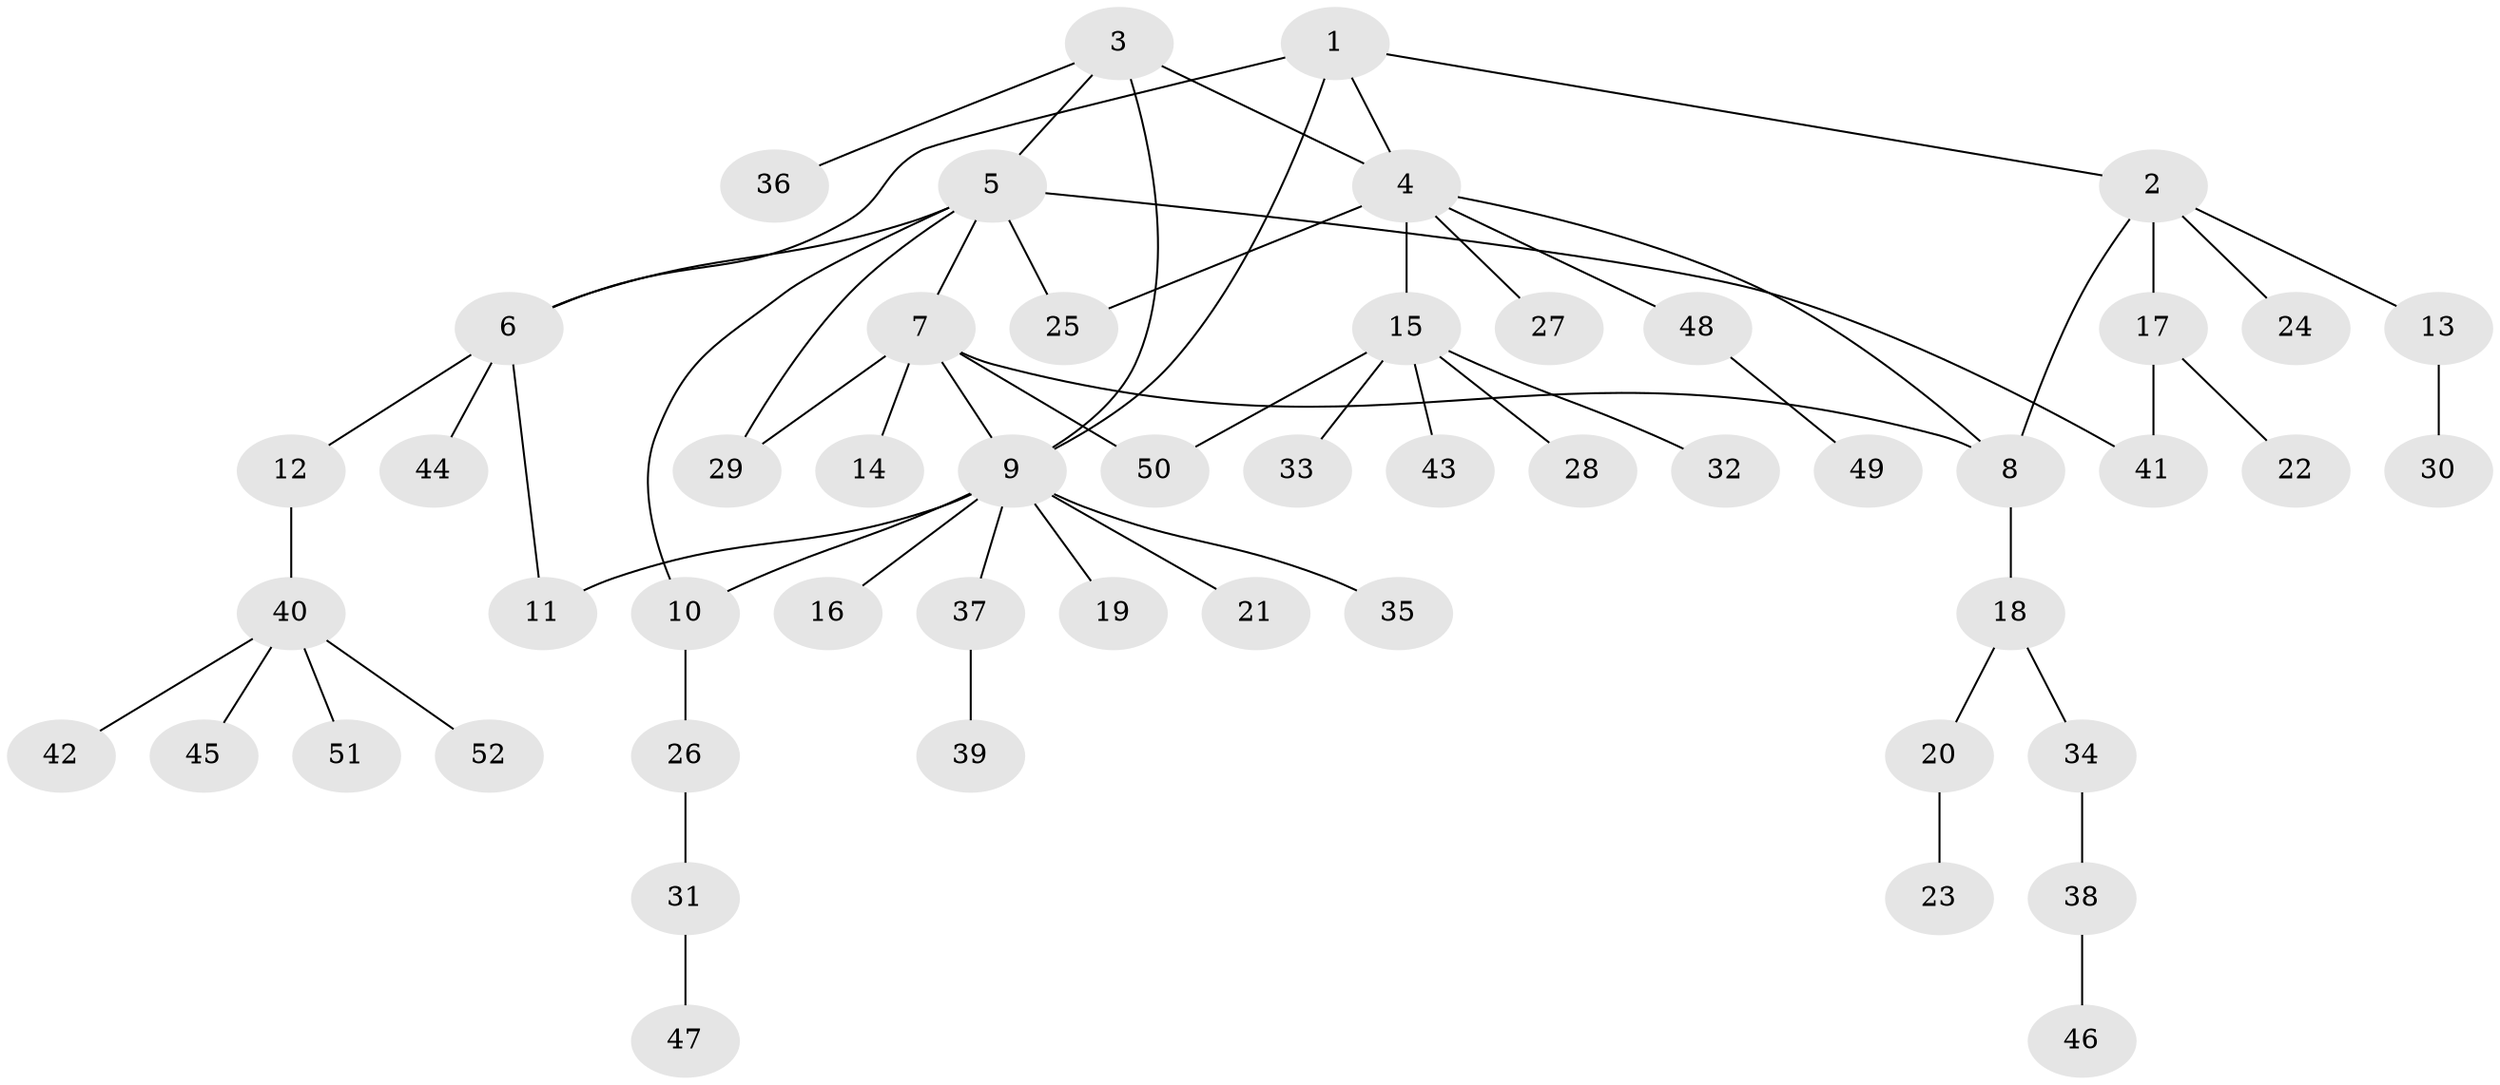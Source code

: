 // Generated by graph-tools (version 1.1) at 2025/11/02/27/25 16:11:30]
// undirected, 52 vertices, 62 edges
graph export_dot {
graph [start="1"]
  node [color=gray90,style=filled];
  1;
  2;
  3;
  4;
  5;
  6;
  7;
  8;
  9;
  10;
  11;
  12;
  13;
  14;
  15;
  16;
  17;
  18;
  19;
  20;
  21;
  22;
  23;
  24;
  25;
  26;
  27;
  28;
  29;
  30;
  31;
  32;
  33;
  34;
  35;
  36;
  37;
  38;
  39;
  40;
  41;
  42;
  43;
  44;
  45;
  46;
  47;
  48;
  49;
  50;
  51;
  52;
  1 -- 2;
  1 -- 4;
  1 -- 6;
  1 -- 9;
  2 -- 8;
  2 -- 13;
  2 -- 17;
  2 -- 24;
  3 -- 4;
  3 -- 5;
  3 -- 9;
  3 -- 36;
  4 -- 8;
  4 -- 15;
  4 -- 25;
  4 -- 27;
  4 -- 48;
  5 -- 6;
  5 -- 7;
  5 -- 10;
  5 -- 25;
  5 -- 29;
  5 -- 41;
  6 -- 11;
  6 -- 12;
  6 -- 44;
  7 -- 8;
  7 -- 9;
  7 -- 14;
  7 -- 29;
  7 -- 50;
  8 -- 18;
  9 -- 10;
  9 -- 11;
  9 -- 16;
  9 -- 19;
  9 -- 21;
  9 -- 35;
  9 -- 37;
  10 -- 26;
  12 -- 40;
  13 -- 30;
  15 -- 28;
  15 -- 32;
  15 -- 33;
  15 -- 43;
  15 -- 50;
  17 -- 22;
  17 -- 41;
  18 -- 20;
  18 -- 34;
  20 -- 23;
  26 -- 31;
  31 -- 47;
  34 -- 38;
  37 -- 39;
  38 -- 46;
  40 -- 42;
  40 -- 45;
  40 -- 51;
  40 -- 52;
  48 -- 49;
}
